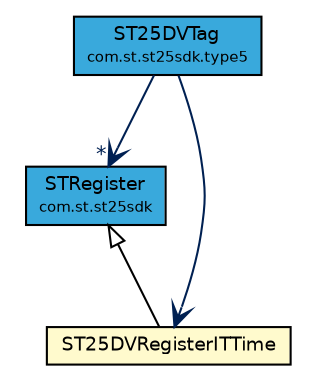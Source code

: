 #!/usr/local/bin/dot
#
# Class diagram 
# Generated by UMLGraph version R5_7_2-3-gee82a7 (http://www.umlgraph.org/)
#

digraph G {
	edge [fontname="Helvetica",fontsize=10,labelfontname="Helvetica",labelfontsize=10];
	node [fontname="Helvetica",fontsize=10,shape=plaintext];
	nodesep=0.25;
	ranksep=0.5;
	// com.st.st25sdk.STRegister
	c18837 [label=<<table title="com.st.st25sdk.STRegister" border="0" cellborder="1" cellspacing="0" cellpadding="2" port="p" bgcolor="#39a9dc" href="../../STRegister.html">
		<tr><td><table border="0" cellspacing="0" cellpadding="1">
<tr><td align="center" balign="center"> STRegister </td></tr>
<tr><td align="center" balign="center"><font point-size="7.0"> com.st.st25sdk </font></td></tr>
		</table></td></tr>
		</table>>, URL="../../STRegister.html", fontname="Helvetica", fontcolor="black", fontsize=9.0];
	// com.st.st25sdk.type5.ST25DVTag
	c18953 [label=<<table title="com.st.st25sdk.type5.ST25DVTag" border="0" cellborder="1" cellspacing="0" cellpadding="2" port="p" bgcolor="#39a9dc" href="../ST25DVTag.html">
		<tr><td><table border="0" cellspacing="0" cellpadding="1">
<tr><td align="center" balign="center"> ST25DVTag </td></tr>
<tr><td align="center" balign="center"><font point-size="7.0"> com.st.st25sdk.type5 </font></td></tr>
		</table></td></tr>
		</table>>, URL="../ST25DVTag.html", fontname="Helvetica", fontcolor="black", fontsize=9.0];
	// com.st.st25sdk.type5.st25dv.ST25DVRegisterITTime
	c18981 [label=<<table title="com.st.st25sdk.type5.st25dv.ST25DVRegisterITTime" border="0" cellborder="1" cellspacing="0" cellpadding="2" port="p" bgcolor="lemonChiffon" href="./ST25DVRegisterITTime.html">
		<tr><td><table border="0" cellspacing="0" cellpadding="1">
<tr><td align="center" balign="center"> ST25DVRegisterITTime </td></tr>
		</table></td></tr>
		</table>>, URL="./ST25DVRegisterITTime.html", fontname="Helvetica", fontcolor="black", fontsize=9.0];
	//com.st.st25sdk.type5.st25dv.ST25DVRegisterITTime extends com.st.st25sdk.STRegister
	c18837:p -> c18981:p [dir=back,arrowtail=empty];
	// com.st.st25sdk.type5.ST25DVTag NAVASSOC com.st.st25sdk.STRegister
	c18953:p -> c18837:p [taillabel="", label="", headlabel="*", fontname="Helvetica", fontcolor="#002052", fontsize=10.0, color="#002052", arrowhead=open];
	// com.st.st25sdk.type5.ST25DVTag NAVASSOC com.st.st25sdk.type5.st25dv.ST25DVRegisterITTime
	c18953:p -> c18981:p [taillabel="", label="", headlabel="", fontname="Helvetica", fontcolor="#002052", fontsize=10.0, color="#002052", arrowhead=open];
}

